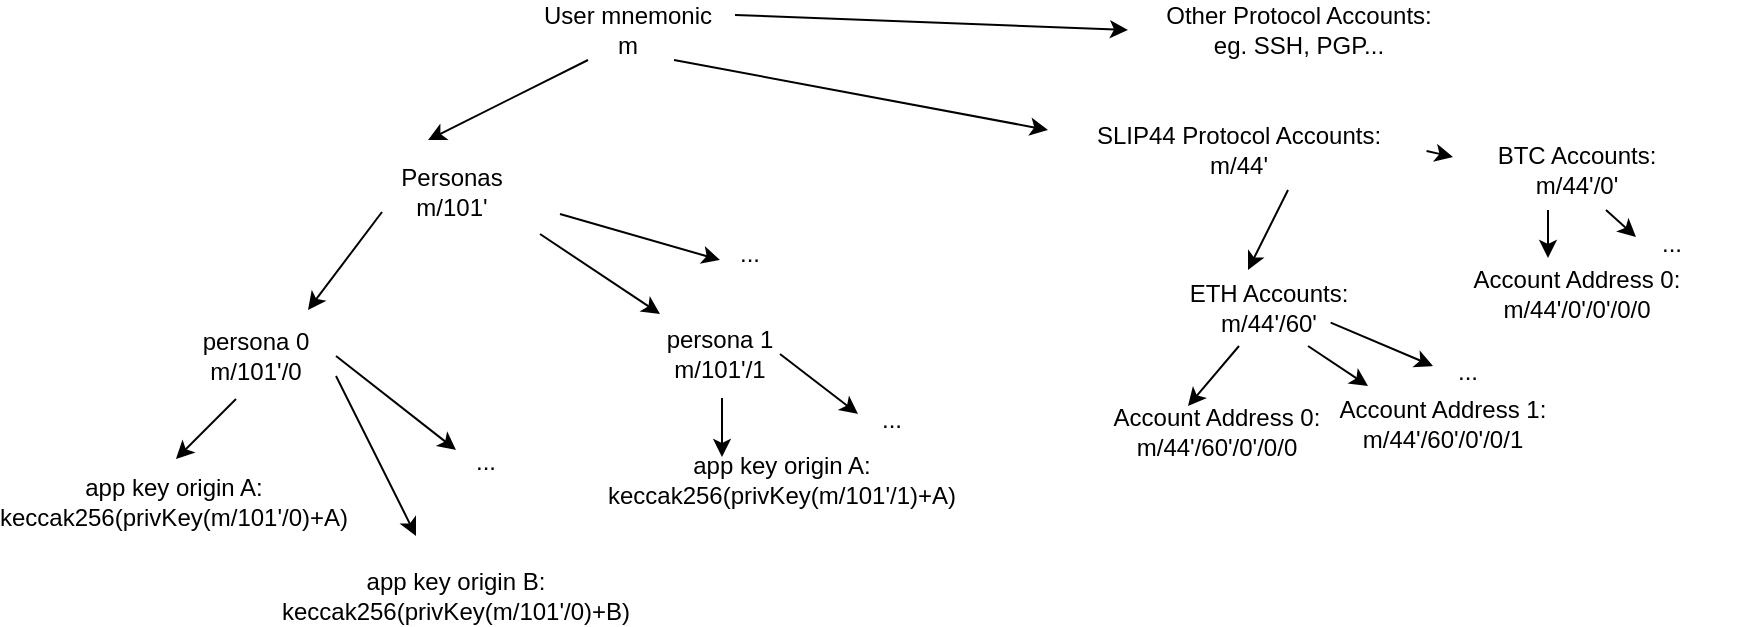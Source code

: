 <mxfile version="12.4.1" type="github" pages="1">
  <diagram id="ISyL4yHJs07onBC1n71A" name="Page-1">
    <mxGraphModel dx="879" dy="427" grid="1" gridSize="10" guides="1" tooltips="1" connect="1" arrows="1" fold="1" page="1" pageScale="1" pageWidth="827" pageHeight="1169" math="0" shadow="0">
      <root>
        <mxCell id="0"/>
        <mxCell id="1" parent="0"/>
        <mxCell id="QJqyBKiQk6toEM_sH1T4-1" value="User mnemonic&lt;br&gt;m" style="text;html=1;strokeColor=none;fillColor=none;align=center;verticalAlign=middle;whiteSpace=wrap;rounded=0;" vertex="1" parent="1">
          <mxGeometry x="320" y="10" width="140" height="20" as="geometry"/>
        </mxCell>
        <mxCell id="QJqyBKiQk6toEM_sH1T4-2" value="" style="endArrow=classic;html=1;" edge="1" parent="1">
          <mxGeometry width="50" height="50" relative="1" as="geometry">
            <mxPoint x="370" y="35" as="sourcePoint"/>
            <mxPoint x="290" y="75" as="targetPoint"/>
          </mxGeometry>
        </mxCell>
        <mxCell id="QJqyBKiQk6toEM_sH1T4-3" value="Personas&lt;br&gt;m/101&#39;" style="text;html=1;strokeColor=none;fillColor=none;align=center;verticalAlign=middle;whiteSpace=wrap;rounded=0;" vertex="1" parent="1">
          <mxGeometry x="232" y="91" width="140" height="20" as="geometry"/>
        </mxCell>
        <mxCell id="QJqyBKiQk6toEM_sH1T4-4" value="" style="endArrow=classic;html=1;exitX=0.25;exitY=1;exitDx=0;exitDy=0;" edge="1" parent="1" source="QJqyBKiQk6toEM_sH1T4-3">
          <mxGeometry width="50" height="50" relative="1" as="geometry">
            <mxPoint x="282" y="134" as="sourcePoint"/>
            <mxPoint x="230" y="160" as="targetPoint"/>
          </mxGeometry>
        </mxCell>
        <mxCell id="QJqyBKiQk6toEM_sH1T4-5" value="persona 0&lt;br&gt;m/101&#39;/0" style="text;html=1;strokeColor=none;fillColor=none;align=center;verticalAlign=middle;whiteSpace=wrap;rounded=0;" vertex="1" parent="1">
          <mxGeometry x="134" y="173" width="140" height="20" as="geometry"/>
        </mxCell>
        <mxCell id="QJqyBKiQk6toEM_sH1T4-6" value="app key origin A:&lt;br&gt;keccak256(privKey(m/101&#39;/0)+A)" style="text;html=1;strokeColor=none;fillColor=none;align=center;verticalAlign=middle;whiteSpace=wrap;rounded=0;" vertex="1" parent="1">
          <mxGeometry x="93" y="246" width="140" height="20" as="geometry"/>
        </mxCell>
        <mxCell id="QJqyBKiQk6toEM_sH1T4-7" value="" style="endArrow=classic;html=1;" edge="1" parent="1">
          <mxGeometry width="50" height="50" relative="1" as="geometry">
            <mxPoint x="194" y="204.5" as="sourcePoint"/>
            <mxPoint x="164" y="234.5" as="targetPoint"/>
          </mxGeometry>
        </mxCell>
        <mxCell id="QJqyBKiQk6toEM_sH1T4-10" value="" style="endArrow=classic;html=1;" edge="1" parent="1">
          <mxGeometry width="50" height="50" relative="1" as="geometry">
            <mxPoint x="244" y="193" as="sourcePoint"/>
            <mxPoint x="284" y="273" as="targetPoint"/>
          </mxGeometry>
        </mxCell>
        <mxCell id="QJqyBKiQk6toEM_sH1T4-11" value="app key origin B:&lt;br&gt;keccak256(privKey(m/101&#39;/0)+B)" style="text;html=1;strokeColor=none;fillColor=none;align=center;verticalAlign=middle;whiteSpace=wrap;rounded=0;" vertex="1" parent="1">
          <mxGeometry x="234" y="293" width="140" height="20" as="geometry"/>
        </mxCell>
        <mxCell id="QJqyBKiQk6toEM_sH1T4-12" value="" style="endArrow=classic;html=1;" edge="1" parent="1">
          <mxGeometry width="50" height="50" relative="1" as="geometry">
            <mxPoint x="346" y="122" as="sourcePoint"/>
            <mxPoint x="406" y="162" as="targetPoint"/>
          </mxGeometry>
        </mxCell>
        <mxCell id="QJqyBKiQk6toEM_sH1T4-13" value="persona 1&lt;br&gt;m/101&#39;/1" style="text;html=1;strokeColor=none;fillColor=none;align=center;verticalAlign=middle;whiteSpace=wrap;rounded=0;" vertex="1" parent="1">
          <mxGeometry x="366" y="172" width="140" height="20" as="geometry"/>
        </mxCell>
        <mxCell id="QJqyBKiQk6toEM_sH1T4-14" value="" style="endArrow=classic;html=1;" edge="1" parent="1">
          <mxGeometry width="50" height="50" relative="1" as="geometry">
            <mxPoint x="244" y="183" as="sourcePoint"/>
            <mxPoint x="304" y="230" as="targetPoint"/>
          </mxGeometry>
        </mxCell>
        <mxCell id="QJqyBKiQk6toEM_sH1T4-15" value="..." style="text;html=1;strokeColor=none;fillColor=none;align=center;verticalAlign=middle;whiteSpace=wrap;rounded=0;" vertex="1" parent="1">
          <mxGeometry x="304" y="226" width="30" height="20" as="geometry"/>
        </mxCell>
        <mxCell id="QJqyBKiQk6toEM_sH1T4-16" value="" style="endArrow=classic;html=1;" edge="1" parent="1">
          <mxGeometry width="50" height="50" relative="1" as="geometry">
            <mxPoint x="356" y="112" as="sourcePoint"/>
            <mxPoint x="436" y="135" as="targetPoint"/>
          </mxGeometry>
        </mxCell>
        <mxCell id="QJqyBKiQk6toEM_sH1T4-17" value="..." style="text;html=1;strokeColor=none;fillColor=none;align=center;verticalAlign=middle;whiteSpace=wrap;rounded=0;" vertex="1" parent="1">
          <mxGeometry x="436" y="122" width="30" height="20" as="geometry"/>
        </mxCell>
        <mxCell id="QJqyBKiQk6toEM_sH1T4-18" value="app key origin A:&lt;br&gt;keccak256(privKey(m/101&#39;/1)+A)" style="text;html=1;strokeColor=none;fillColor=none;align=center;verticalAlign=middle;whiteSpace=wrap;rounded=0;" vertex="1" parent="1">
          <mxGeometry x="397" y="235" width="140" height="20" as="geometry"/>
        </mxCell>
        <mxCell id="QJqyBKiQk6toEM_sH1T4-19" value="" style="endArrow=classic;html=1;" edge="1" parent="1">
          <mxGeometry width="50" height="50" relative="1" as="geometry">
            <mxPoint x="437" y="204" as="sourcePoint"/>
            <mxPoint x="437" y="233.5" as="targetPoint"/>
          </mxGeometry>
        </mxCell>
        <mxCell id="QJqyBKiQk6toEM_sH1T4-20" value="" style="endArrow=classic;html=1;" edge="1" parent="1">
          <mxGeometry width="50" height="50" relative="1" as="geometry">
            <mxPoint x="466" y="182" as="sourcePoint"/>
            <mxPoint x="505" y="212" as="targetPoint"/>
          </mxGeometry>
        </mxCell>
        <mxCell id="QJqyBKiQk6toEM_sH1T4-21" value="..." style="text;html=1;strokeColor=none;fillColor=none;align=center;verticalAlign=middle;whiteSpace=wrap;rounded=0;" vertex="1" parent="1">
          <mxGeometry x="507" y="205" width="30" height="20" as="geometry"/>
        </mxCell>
        <mxCell id="QJqyBKiQk6toEM_sH1T4-23" value="" style="endArrow=classic;html=1;" edge="1" parent="1">
          <mxGeometry width="50" height="50" relative="1" as="geometry">
            <mxPoint x="413" y="35" as="sourcePoint"/>
            <mxPoint x="600" y="70" as="targetPoint"/>
          </mxGeometry>
        </mxCell>
        <mxCell id="QJqyBKiQk6toEM_sH1T4-24" value="SLIP44 Protocol Accounts:&lt;br&gt;m/44&#39;" style="text;html=1;strokeColor=none;fillColor=none;align=center;verticalAlign=middle;whiteSpace=wrap;rounded=0;" vertex="1" parent="1">
          <mxGeometry x="611" y="70" width="169" height="20" as="geometry"/>
        </mxCell>
        <mxCell id="QJqyBKiQk6toEM_sH1T4-25" value="" style="endArrow=classic;html=1;" edge="1" parent="1">
          <mxGeometry width="50" height="50" relative="1" as="geometry">
            <mxPoint x="720" y="100" as="sourcePoint"/>
            <mxPoint x="700" y="140" as="targetPoint"/>
          </mxGeometry>
        </mxCell>
        <mxCell id="QJqyBKiQk6toEM_sH1T4-26" value="ETH Accounts:&lt;br&gt;m/44&#39;/60&#39;" style="text;html=1;strokeColor=none;fillColor=none;align=center;verticalAlign=middle;whiteSpace=wrap;rounded=0;" vertex="1" parent="1">
          <mxGeometry x="625.5" y="148.5" width="169" height="20" as="geometry"/>
        </mxCell>
        <mxCell id="QJqyBKiQk6toEM_sH1T4-27" value="" style="endArrow=classic;html=1;" edge="1" parent="1">
          <mxGeometry width="50" height="50" relative="1" as="geometry">
            <mxPoint x="695.5" y="178" as="sourcePoint"/>
            <mxPoint x="670" y="208" as="targetPoint"/>
          </mxGeometry>
        </mxCell>
        <mxCell id="QJqyBKiQk6toEM_sH1T4-28" value="Account Address 0:&lt;br&gt;m/44&#39;/60&#39;/0&#39;/0/0" style="text;html=1;strokeColor=none;fillColor=none;align=center;verticalAlign=middle;whiteSpace=wrap;rounded=0;" vertex="1" parent="1">
          <mxGeometry x="600" y="211" width="169" height="20" as="geometry"/>
        </mxCell>
        <mxCell id="QJqyBKiQk6toEM_sH1T4-29" value="" style="endArrow=classic;html=1;" edge="1" parent="1">
          <mxGeometry width="50" height="50" relative="1" as="geometry">
            <mxPoint x="730" y="178" as="sourcePoint"/>
            <mxPoint x="760" y="198" as="targetPoint"/>
          </mxGeometry>
        </mxCell>
        <mxCell id="QJqyBKiQk6toEM_sH1T4-30" value="Account Address 1:&lt;br&gt;m/44&#39;/60&#39;/0&#39;/0/1" style="text;html=1;strokeColor=none;fillColor=none;align=center;verticalAlign=middle;whiteSpace=wrap;rounded=0;" vertex="1" parent="1">
          <mxGeometry x="712.5" y="207" width="169" height="20" as="geometry"/>
        </mxCell>
        <mxCell id="QJqyBKiQk6toEM_sH1T4-31" value="" style="endArrow=classic;html=1;exitX=0.718;exitY=0.917;exitDx=0;exitDy=0;exitPerimeter=0;" edge="1" parent="1">
          <mxGeometry width="50" height="50" relative="1" as="geometry">
            <mxPoint x="741.342" y="166.34" as="sourcePoint"/>
            <mxPoint x="792.5" y="188" as="targetPoint"/>
          </mxGeometry>
        </mxCell>
        <mxCell id="QJqyBKiQk6toEM_sH1T4-32" value="..." style="text;html=1;strokeColor=none;fillColor=none;align=center;verticalAlign=middle;whiteSpace=wrap;rounded=0;" vertex="1" parent="1">
          <mxGeometry x="794.5" y="181" width="30" height="20" as="geometry"/>
        </mxCell>
        <mxCell id="QJqyBKiQk6toEM_sH1T4-33" value="" style="endArrow=classic;html=1;exitX=0.055;exitY=0.023;exitDx=0;exitDy=0;exitPerimeter=0;" edge="1" parent="1" source="QJqyBKiQk6toEM_sH1T4-34">
          <mxGeometry width="50" height="50" relative="1" as="geometry">
            <mxPoint x="822.5" y="43.5" as="sourcePoint"/>
            <mxPoint x="802.5" y="83.5" as="targetPoint"/>
          </mxGeometry>
        </mxCell>
        <mxCell id="QJqyBKiQk6toEM_sH1T4-34" value="BTC Accounts:&lt;br&gt;m/44&#39;/0&#39;" style="text;html=1;strokeColor=none;fillColor=none;align=center;verticalAlign=middle;whiteSpace=wrap;rounded=0;" vertex="1" parent="1">
          <mxGeometry x="780" y="80" width="169" height="20" as="geometry"/>
        </mxCell>
        <mxCell id="QJqyBKiQk6toEM_sH1T4-36" value="" style="endArrow=classic;html=1;" edge="1" parent="1">
          <mxGeometry width="50" height="50" relative="1" as="geometry">
            <mxPoint x="850" y="110" as="sourcePoint"/>
            <mxPoint x="850" y="134" as="targetPoint"/>
          </mxGeometry>
        </mxCell>
        <mxCell id="QJqyBKiQk6toEM_sH1T4-37" value="Account Address 0:&lt;br&gt;m/44&#39;/0&#39;/0&#39;/0/0" style="text;html=1;strokeColor=none;fillColor=none;align=center;verticalAlign=middle;whiteSpace=wrap;rounded=0;" vertex="1" parent="1">
          <mxGeometry x="780" y="142" width="169" height="20" as="geometry"/>
        </mxCell>
        <mxCell id="QJqyBKiQk6toEM_sH1T4-38" value="" style="endArrow=classic;html=1;" edge="1" parent="1">
          <mxGeometry width="50" height="50" relative="1" as="geometry">
            <mxPoint x="879" y="110" as="sourcePoint"/>
            <mxPoint x="894" y="123.5" as="targetPoint"/>
          </mxGeometry>
        </mxCell>
        <mxCell id="QJqyBKiQk6toEM_sH1T4-39" value="..." style="text;html=1;strokeColor=none;fillColor=none;align=center;verticalAlign=middle;whiteSpace=wrap;rounded=0;" vertex="1" parent="1">
          <mxGeometry x="897" y="116.5" width="30" height="20" as="geometry"/>
        </mxCell>
        <mxCell id="QJqyBKiQk6toEM_sH1T4-46" value="" style="endArrow=classic;html=1;" edge="1" parent="1">
          <mxGeometry width="50" height="50" relative="1" as="geometry">
            <mxPoint x="443.5" y="12.5" as="sourcePoint"/>
            <mxPoint x="640" y="20" as="targetPoint"/>
          </mxGeometry>
        </mxCell>
        <mxCell id="QJqyBKiQk6toEM_sH1T4-47" value="Other Protocol Accounts:&lt;br&gt;eg. SSH, PGP..." style="text;html=1;strokeColor=none;fillColor=none;align=center;verticalAlign=middle;whiteSpace=wrap;rounded=0;" vertex="1" parent="1">
          <mxGeometry x="640.5" y="10" width="169" height="20" as="geometry"/>
        </mxCell>
      </root>
    </mxGraphModel>
  </diagram>
</mxfile>
